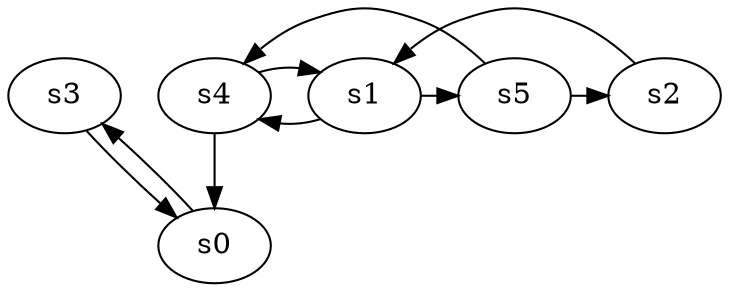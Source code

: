 digraph game_0867_complex_6 {
    s0 [name="s0", player=0];
    s1 [name="s1", player=0, target=1];
    s2 [name="s2", player=1];
    s3 [name="s3", player=0];
    s4 [name="s4", player=1];
    s5 [name="s5", player=1];

    s0 -> s3 [constraint="time == 5 || time == 6 || time == 7"];
    s1 -> s4 [constraint="time == 4"];
    s1 -> s5 [constraint="time == 1 || time == 20 || time == 25"];
    s2 -> s1 [constraint="time == 11 || time == 15"];
    s3 -> s0 [constraint="time % 6 == 3"];
    s4 -> s0;
    s4 -> s1 [constraint="time % 3 == 2 && time % 4 == 1"];
    s5 -> s2 [constraint="time % 3 == 2 || time % 4 == 3"];
    s5 -> s4 [constraint="time % 3 == 1 && time % 5 == 4"];
}
